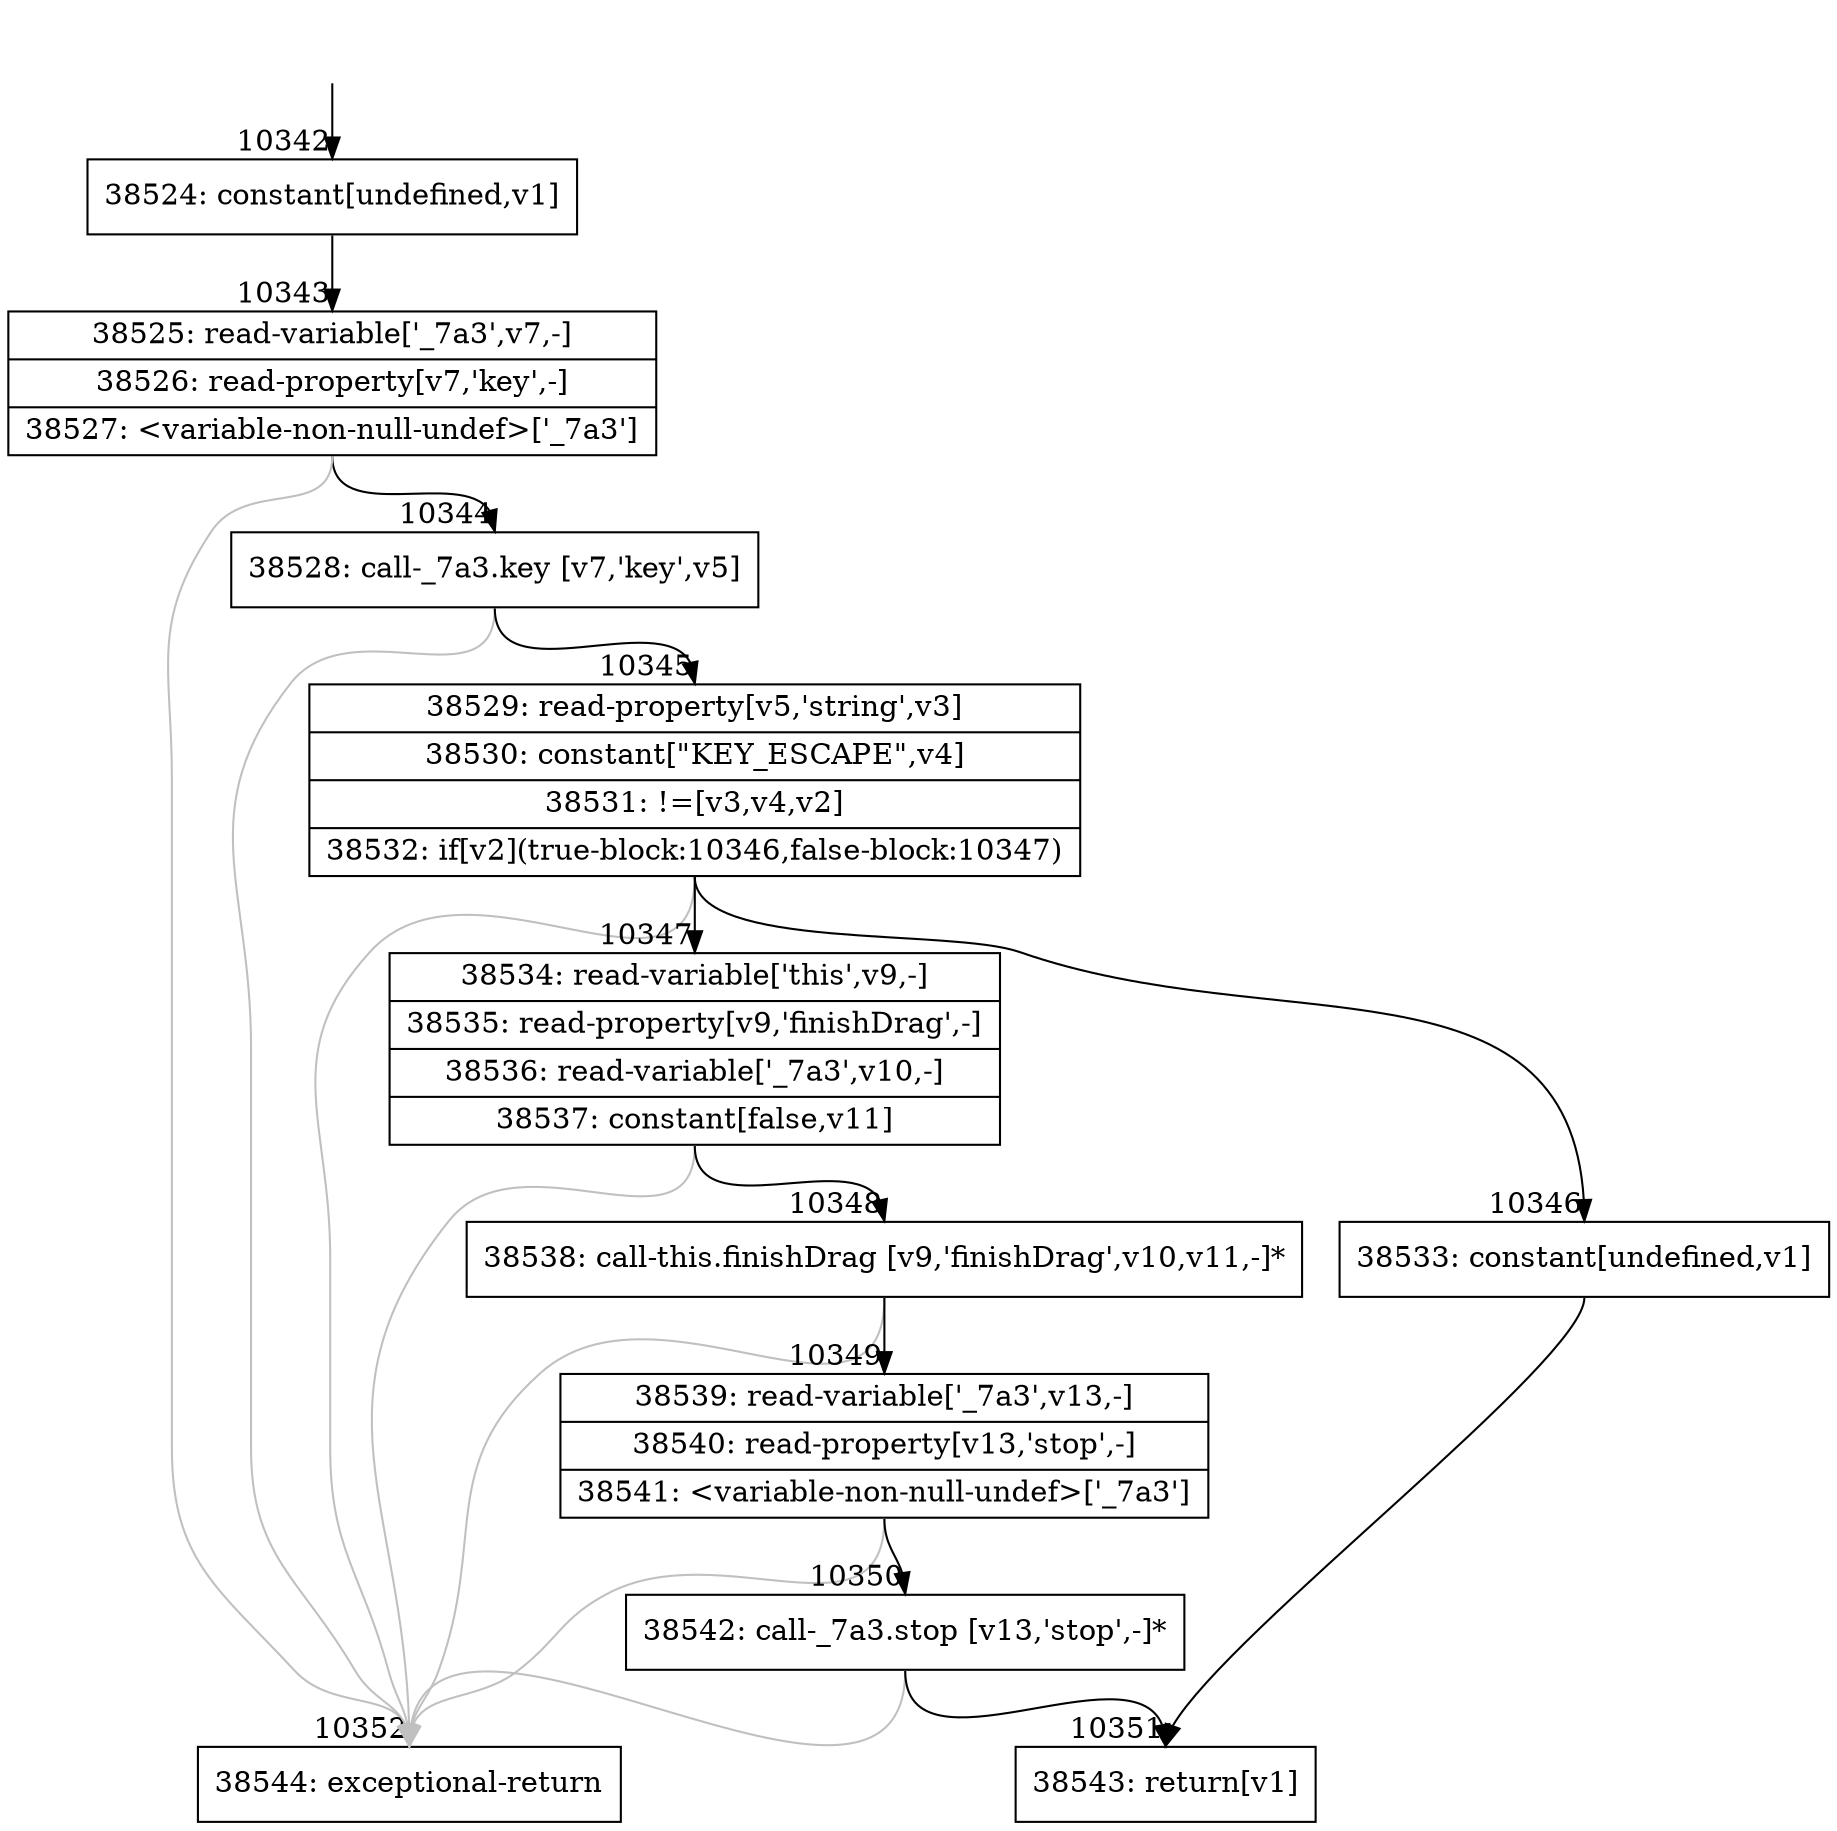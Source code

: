 digraph {
rankdir="TD"
BB_entry732[shape=none,label=""];
BB_entry732 -> BB10342 [tailport=s, headport=n, headlabel="    10342"]
BB10342 [shape=record label="{38524: constant[undefined,v1]}" ] 
BB10342 -> BB10343 [tailport=s, headport=n, headlabel="      10343"]
BB10343 [shape=record label="{38525: read-variable['_7a3',v7,-]|38526: read-property[v7,'key',-]|38527: \<variable-non-null-undef\>['_7a3']}" ] 
BB10343 -> BB10344 [tailport=s, headport=n, headlabel="      10344"]
BB10343 -> BB10352 [tailport=s, headport=n, color=gray, headlabel="      10352"]
BB10344 [shape=record label="{38528: call-_7a3.key [v7,'key',v5]}" ] 
BB10344 -> BB10345 [tailport=s, headport=n, headlabel="      10345"]
BB10344 -> BB10352 [tailport=s, headport=n, color=gray]
BB10345 [shape=record label="{38529: read-property[v5,'string',v3]|38530: constant[\"KEY_ESCAPE\",v4]|38531: !=[v3,v4,v2]|38532: if[v2](true-block:10346,false-block:10347)}" ] 
BB10345 -> BB10346 [tailport=s, headport=n, headlabel="      10346"]
BB10345 -> BB10347 [tailport=s, headport=n, headlabel="      10347"]
BB10345 -> BB10352 [tailport=s, headport=n, color=gray]
BB10346 [shape=record label="{38533: constant[undefined,v1]}" ] 
BB10346 -> BB10351 [tailport=s, headport=n, headlabel="      10351"]
BB10347 [shape=record label="{38534: read-variable['this',v9,-]|38535: read-property[v9,'finishDrag',-]|38536: read-variable['_7a3',v10,-]|38537: constant[false,v11]}" ] 
BB10347 -> BB10348 [tailport=s, headport=n, headlabel="      10348"]
BB10347 -> BB10352 [tailport=s, headport=n, color=gray]
BB10348 [shape=record label="{38538: call-this.finishDrag [v9,'finishDrag',v10,v11,-]*}" ] 
BB10348 -> BB10349 [tailport=s, headport=n, headlabel="      10349"]
BB10348 -> BB10352 [tailport=s, headport=n, color=gray]
BB10349 [shape=record label="{38539: read-variable['_7a3',v13,-]|38540: read-property[v13,'stop',-]|38541: \<variable-non-null-undef\>['_7a3']}" ] 
BB10349 -> BB10350 [tailport=s, headport=n, headlabel="      10350"]
BB10349 -> BB10352 [tailport=s, headport=n, color=gray]
BB10350 [shape=record label="{38542: call-_7a3.stop [v13,'stop',-]*}" ] 
BB10350 -> BB10351 [tailport=s, headport=n]
BB10350 -> BB10352 [tailport=s, headport=n, color=gray]
BB10351 [shape=record label="{38543: return[v1]}" ] 
BB10352 [shape=record label="{38544: exceptional-return}" ] 
//#$~ 7260
}
